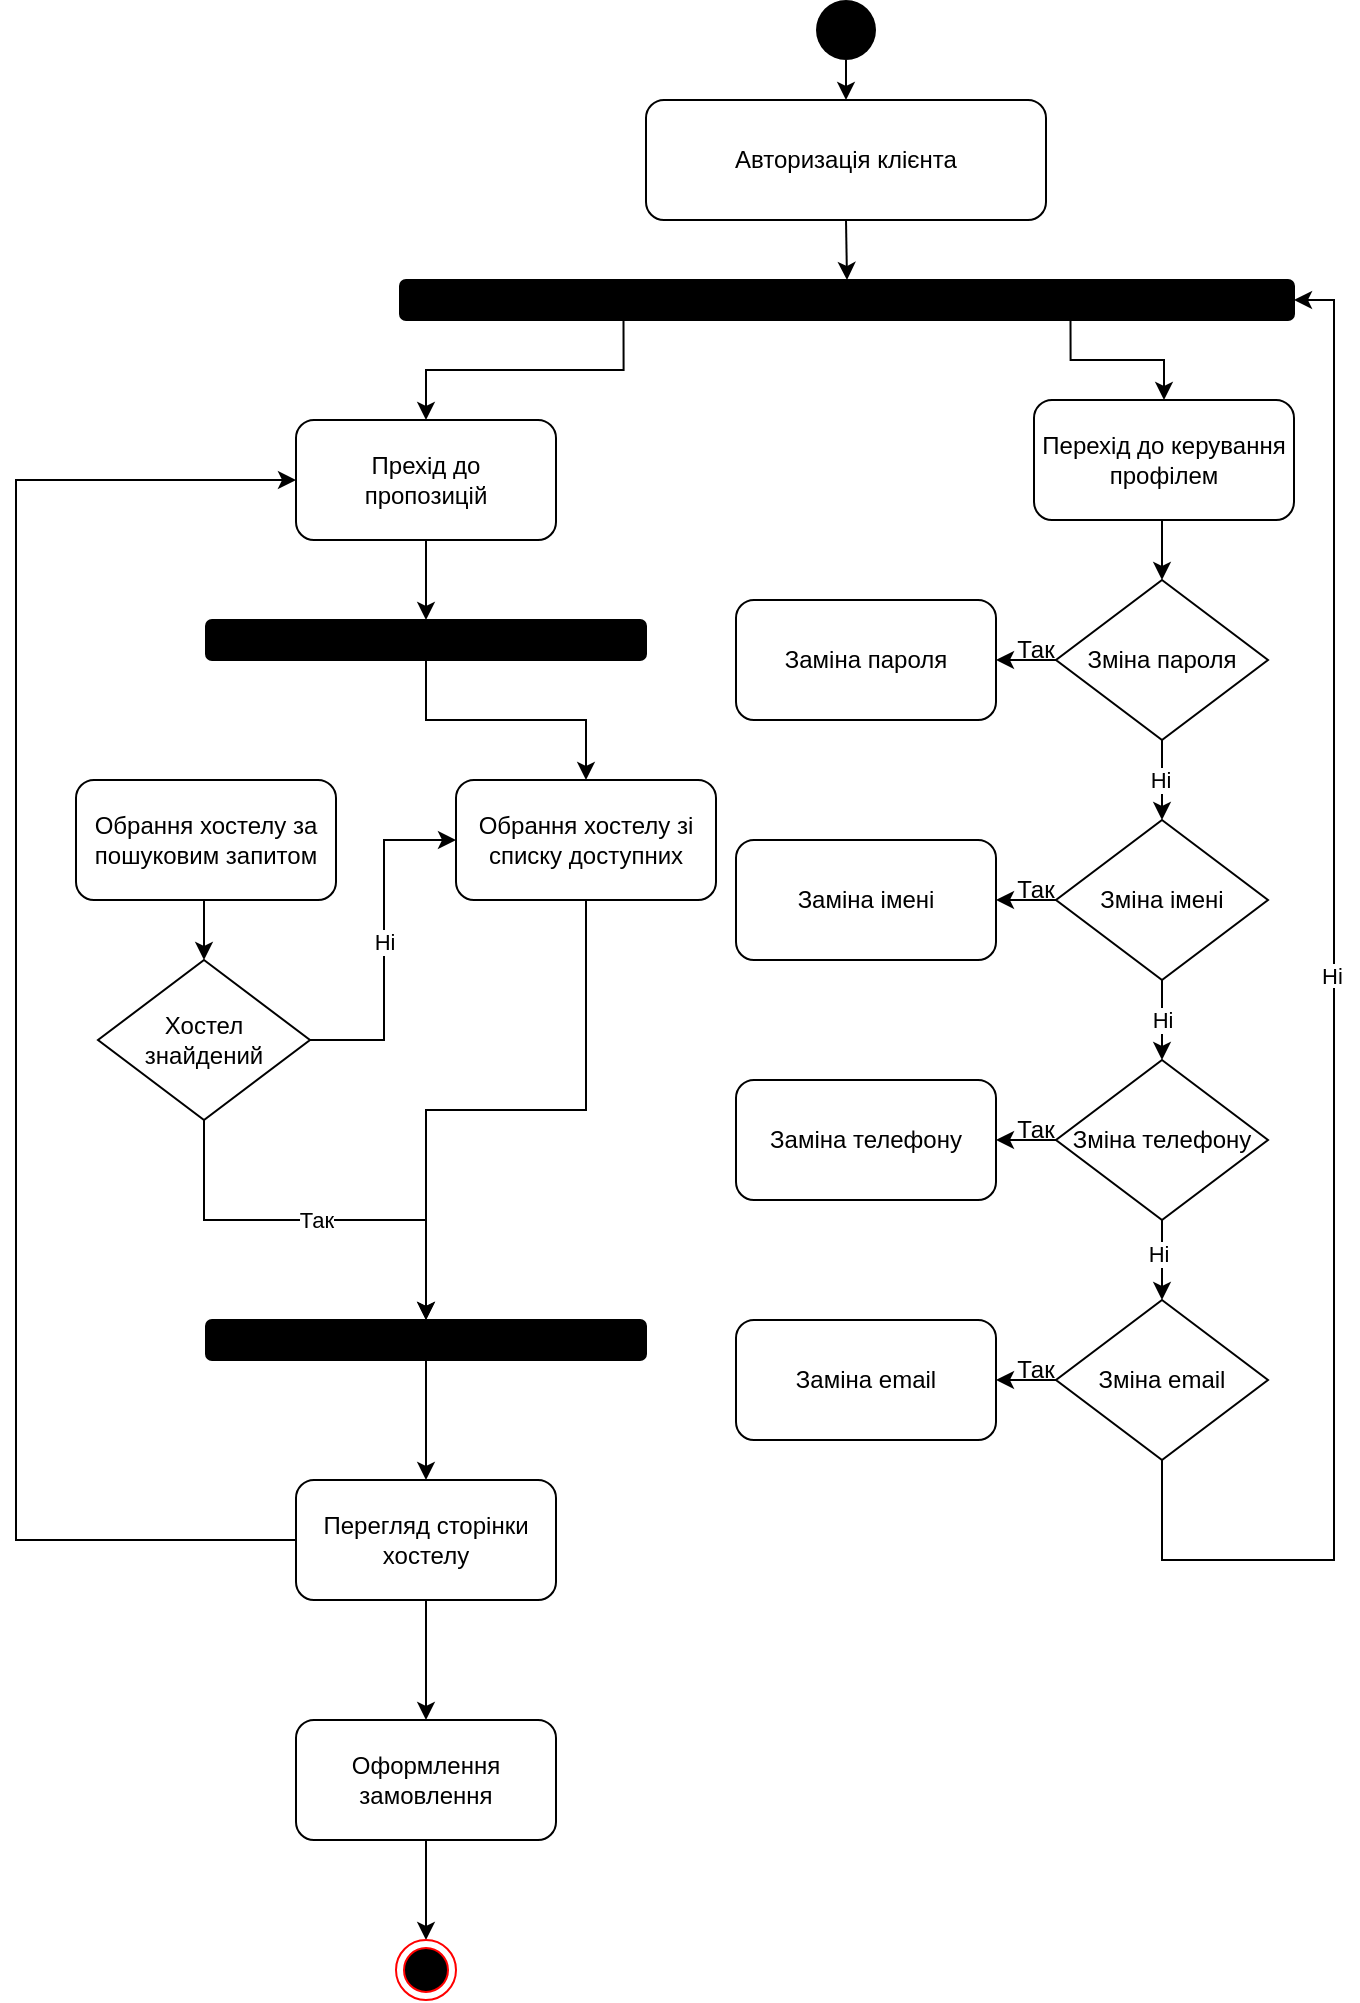 <mxfile version="15.8.6" type="github">
  <diagram name="Page-1" id="0783ab3e-0a74-02c8-0abd-f7b4e66b4bec">
    <mxGraphModel dx="767" dy="1175" grid="1" gridSize="10" guides="1" tooltips="1" connect="1" arrows="1" fold="1" page="1" pageScale="1" pageWidth="850" pageHeight="1100" background="none" math="0" shadow="0">
      <root>
        <mxCell id="0" />
        <mxCell id="1" parent="0" />
        <mxCell id="IulTRwujaKqUeMv-euTl-5" style="edgeStyle=orthogonalEdgeStyle;rounded=0;orthogonalLoop=1;jettySize=auto;html=1;exitX=0.5;exitY=1;exitDx=0;exitDy=0;entryX=0.5;entryY=0;entryDx=0;entryDy=0;" edge="1" parent="1" source="IulTRwujaKqUeMv-euTl-1" target="IulTRwujaKqUeMv-euTl-2">
          <mxGeometry relative="1" as="geometry" />
        </mxCell>
        <mxCell id="IulTRwujaKqUeMv-euTl-1" value="" style="ellipse;fillColor=#000000;strokeColor=none;" vertex="1" parent="1">
          <mxGeometry x="410" y="30" width="30" height="30" as="geometry" />
        </mxCell>
        <mxCell id="IulTRwujaKqUeMv-euTl-6" style="edgeStyle=orthogonalEdgeStyle;rounded=0;orthogonalLoop=1;jettySize=auto;html=1;exitX=0.5;exitY=1;exitDx=0;exitDy=0;entryX=0.5;entryY=0;entryDx=0;entryDy=0;" edge="1" parent="1" source="IulTRwujaKqUeMv-euTl-2" target="IulTRwujaKqUeMv-euTl-3">
          <mxGeometry relative="1" as="geometry" />
        </mxCell>
        <mxCell id="IulTRwujaKqUeMv-euTl-2" value="Авторизація клієнта" style="rounded=1;whiteSpace=wrap;html=1;" vertex="1" parent="1">
          <mxGeometry x="325" y="80" width="200" height="60" as="geometry" />
        </mxCell>
        <mxCell id="IulTRwujaKqUeMv-euTl-12" style="edgeStyle=orthogonalEdgeStyle;rounded=0;orthogonalLoop=1;jettySize=auto;html=1;exitX=0.25;exitY=1;exitDx=0;exitDy=0;entryX=0.5;entryY=0;entryDx=0;entryDy=0;" edge="1" parent="1" source="IulTRwujaKqUeMv-euTl-3" target="IulTRwujaKqUeMv-euTl-11">
          <mxGeometry relative="1" as="geometry" />
        </mxCell>
        <mxCell id="IulTRwujaKqUeMv-euTl-13" style="edgeStyle=orthogonalEdgeStyle;rounded=0;orthogonalLoop=1;jettySize=auto;html=1;exitX=0.75;exitY=1;exitDx=0;exitDy=0;" edge="1" parent="1" source="IulTRwujaKqUeMv-euTl-3" target="IulTRwujaKqUeMv-euTl-10">
          <mxGeometry relative="1" as="geometry" />
        </mxCell>
        <mxCell id="IulTRwujaKqUeMv-euTl-3" value="" style="rounded=1;whiteSpace=wrap;html=1;fillColor=#000000;" vertex="1" parent="1">
          <mxGeometry x="202" y="170" width="447" height="20" as="geometry" />
        </mxCell>
        <mxCell id="IulTRwujaKqUeMv-euTl-15" style="edgeStyle=orthogonalEdgeStyle;rounded=0;orthogonalLoop=1;jettySize=auto;html=1;exitX=0.5;exitY=1;exitDx=0;exitDy=0;entryX=0.5;entryY=0;entryDx=0;entryDy=0;" edge="1" parent="1" source="IulTRwujaKqUeMv-euTl-10" target="IulTRwujaKqUeMv-euTl-14">
          <mxGeometry relative="1" as="geometry" />
        </mxCell>
        <mxCell id="IulTRwujaKqUeMv-euTl-10" value="Перехід до керування профілем" style="rounded=1;whiteSpace=wrap;html=1;fillColor=#FFFFFF;" vertex="1" parent="1">
          <mxGeometry x="519" y="230" width="130" height="60" as="geometry" />
        </mxCell>
        <mxCell id="IulTRwujaKqUeMv-euTl-43" style="edgeStyle=orthogonalEdgeStyle;rounded=0;orthogonalLoop=1;jettySize=auto;html=1;exitX=0.5;exitY=1;exitDx=0;exitDy=0;entryX=0.5;entryY=0;entryDx=0;entryDy=0;" edge="1" parent="1" source="IulTRwujaKqUeMv-euTl-11" target="IulTRwujaKqUeMv-euTl-42">
          <mxGeometry relative="1" as="geometry" />
        </mxCell>
        <mxCell id="IulTRwujaKqUeMv-euTl-11" value="Прехід до&lt;br&gt;пропозицій" style="rounded=1;whiteSpace=wrap;html=1;fillColor=#FFFFFF;" vertex="1" parent="1">
          <mxGeometry x="150" y="240" width="130" height="60" as="geometry" />
        </mxCell>
        <mxCell id="IulTRwujaKqUeMv-euTl-19" style="edgeStyle=orthogonalEdgeStyle;rounded=0;orthogonalLoop=1;jettySize=auto;html=1;exitX=0.5;exitY=1;exitDx=0;exitDy=0;" edge="1" parent="1" source="IulTRwujaKqUeMv-euTl-14" target="IulTRwujaKqUeMv-euTl-16">
          <mxGeometry relative="1" as="geometry" />
        </mxCell>
        <mxCell id="IulTRwujaKqUeMv-euTl-27" style="edgeStyle=orthogonalEdgeStyle;rounded=0;orthogonalLoop=1;jettySize=auto;html=1;exitX=0;exitY=0.5;exitDx=0;exitDy=0;entryX=1;entryY=0.5;entryDx=0;entryDy=0;" edge="1" parent="1" source="IulTRwujaKqUeMv-euTl-14" target="IulTRwujaKqUeMv-euTl-23">
          <mxGeometry relative="1" as="geometry" />
        </mxCell>
        <mxCell id="IulTRwujaKqUeMv-euTl-14" value="Зміна пароля" style="rhombus;whiteSpace=wrap;html=1;fillColor=#FFFFFF;" vertex="1" parent="1">
          <mxGeometry x="530" y="320" width="106" height="80" as="geometry" />
        </mxCell>
        <mxCell id="IulTRwujaKqUeMv-euTl-21" style="edgeStyle=orthogonalEdgeStyle;rounded=0;orthogonalLoop=1;jettySize=auto;html=1;exitX=0.5;exitY=1;exitDx=0;exitDy=0;entryX=0.5;entryY=0;entryDx=0;entryDy=0;" edge="1" parent="1" source="IulTRwujaKqUeMv-euTl-16" target="IulTRwujaKqUeMv-euTl-17">
          <mxGeometry relative="1" as="geometry">
            <Array as="points">
              <mxPoint x="583" y="540" />
              <mxPoint x="583" y="540" />
            </Array>
          </mxGeometry>
        </mxCell>
        <mxCell id="IulTRwujaKqUeMv-euTl-28" style="edgeStyle=orthogonalEdgeStyle;rounded=0;orthogonalLoop=1;jettySize=auto;html=1;exitX=0;exitY=0.5;exitDx=0;exitDy=0;" edge="1" parent="1" source="IulTRwujaKqUeMv-euTl-16" target="IulTRwujaKqUeMv-euTl-24">
          <mxGeometry relative="1" as="geometry" />
        </mxCell>
        <mxCell id="IulTRwujaKqUeMv-euTl-16" value="Зміна імені" style="rhombus;whiteSpace=wrap;html=1;fillColor=#FFFFFF;" vertex="1" parent="1">
          <mxGeometry x="530" y="440" width="106" height="80" as="geometry" />
        </mxCell>
        <mxCell id="IulTRwujaKqUeMv-euTl-22" style="edgeStyle=orthogonalEdgeStyle;rounded=0;orthogonalLoop=1;jettySize=auto;html=1;exitX=0.5;exitY=1;exitDx=0;exitDy=0;entryX=0.5;entryY=0;entryDx=0;entryDy=0;" edge="1" parent="1" source="IulTRwujaKqUeMv-euTl-17" target="IulTRwujaKqUeMv-euTl-18">
          <mxGeometry relative="1" as="geometry" />
        </mxCell>
        <mxCell id="IulTRwujaKqUeMv-euTl-35" value="Ні" style="edgeLabel;html=1;align=center;verticalAlign=middle;resizable=0;points=[];" vertex="1" connectable="0" parent="IulTRwujaKqUeMv-euTl-22">
          <mxGeometry x="-0.183" y="-2" relative="1" as="geometry">
            <mxPoint as="offset" />
          </mxGeometry>
        </mxCell>
        <mxCell id="IulTRwujaKqUeMv-euTl-29" style="edgeStyle=orthogonalEdgeStyle;rounded=0;orthogonalLoop=1;jettySize=auto;html=1;exitX=0;exitY=0.5;exitDx=0;exitDy=0;entryX=1;entryY=0.5;entryDx=0;entryDy=0;" edge="1" parent="1" source="IulTRwujaKqUeMv-euTl-17" target="IulTRwujaKqUeMv-euTl-25">
          <mxGeometry relative="1" as="geometry" />
        </mxCell>
        <mxCell id="IulTRwujaKqUeMv-euTl-17" value="Зміна телефону" style="rhombus;whiteSpace=wrap;html=1;fillColor=#FFFFFF;" vertex="1" parent="1">
          <mxGeometry x="530" y="560" width="106" height="80" as="geometry" />
        </mxCell>
        <mxCell id="IulTRwujaKqUeMv-euTl-30" style="edgeStyle=orthogonalEdgeStyle;rounded=0;orthogonalLoop=1;jettySize=auto;html=1;exitX=0;exitY=0.5;exitDx=0;exitDy=0;entryX=1;entryY=0.5;entryDx=0;entryDy=0;" edge="1" parent="1" source="IulTRwujaKqUeMv-euTl-18" target="IulTRwujaKqUeMv-euTl-26">
          <mxGeometry relative="1" as="geometry" />
        </mxCell>
        <mxCell id="IulTRwujaKqUeMv-euTl-38" style="edgeStyle=orthogonalEdgeStyle;rounded=0;orthogonalLoop=1;jettySize=auto;html=1;exitX=0.5;exitY=1;exitDx=0;exitDy=0;entryX=1;entryY=0.5;entryDx=0;entryDy=0;" edge="1" parent="1" source="IulTRwujaKqUeMv-euTl-18" target="IulTRwujaKqUeMv-euTl-3">
          <mxGeometry relative="1" as="geometry">
            <mxPoint x="582.833" y="820" as="targetPoint" />
            <Array as="points">
              <mxPoint x="583" y="810" />
              <mxPoint x="669" y="810" />
              <mxPoint x="669" y="180" />
            </Array>
          </mxGeometry>
        </mxCell>
        <mxCell id="IulTRwujaKqUeMv-euTl-18" value="Зміна email" style="rhombus;whiteSpace=wrap;html=1;fillColor=#FFFFFF;" vertex="1" parent="1">
          <mxGeometry x="530" y="680" width="106" height="80" as="geometry" />
        </mxCell>
        <mxCell id="IulTRwujaKqUeMv-euTl-23" value="Заміна пароля" style="rounded=1;whiteSpace=wrap;html=1;fillColor=#FFFFFF;" vertex="1" parent="1">
          <mxGeometry x="370" y="330" width="130" height="60" as="geometry" />
        </mxCell>
        <mxCell id="IulTRwujaKqUeMv-euTl-24" value="Заміна імені" style="rounded=1;whiteSpace=wrap;html=1;fillColor=#FFFFFF;" vertex="1" parent="1">
          <mxGeometry x="370" y="450" width="130" height="60" as="geometry" />
        </mxCell>
        <mxCell id="IulTRwujaKqUeMv-euTl-25" value="Заміна телефону" style="rounded=1;whiteSpace=wrap;html=1;fillColor=#FFFFFF;" vertex="1" parent="1">
          <mxGeometry x="370" y="570" width="130" height="60" as="geometry" />
        </mxCell>
        <mxCell id="IulTRwujaKqUeMv-euTl-26" value="Заміна email" style="rounded=1;whiteSpace=wrap;html=1;fillColor=#FFFFFF;" vertex="1" parent="1">
          <mxGeometry x="370" y="690" width="130" height="60" as="geometry" />
        </mxCell>
        <mxCell id="IulTRwujaKqUeMv-euTl-31" value="Так" style="text;html=1;strokeColor=none;fillColor=none;align=center;verticalAlign=middle;whiteSpace=wrap;rounded=0;" vertex="1" parent="1">
          <mxGeometry x="490" y="340" width="60" height="30" as="geometry" />
        </mxCell>
        <mxCell id="IulTRwujaKqUeMv-euTl-32" value="Так" style="text;html=1;strokeColor=none;fillColor=none;align=center;verticalAlign=middle;whiteSpace=wrap;rounded=0;" vertex="1" parent="1">
          <mxGeometry x="490" y="460" width="60" height="30" as="geometry" />
        </mxCell>
        <mxCell id="IulTRwujaKqUeMv-euTl-33" value="Так" style="text;html=1;strokeColor=none;fillColor=none;align=center;verticalAlign=middle;whiteSpace=wrap;rounded=0;" vertex="1" parent="1">
          <mxGeometry x="490" y="580" width="60" height="30" as="geometry" />
        </mxCell>
        <mxCell id="IulTRwujaKqUeMv-euTl-34" value="Так" style="text;html=1;strokeColor=none;fillColor=none;align=center;verticalAlign=middle;whiteSpace=wrap;rounded=0;" vertex="1" parent="1">
          <mxGeometry x="490" y="700" width="60" height="30" as="geometry" />
        </mxCell>
        <mxCell id="IulTRwujaKqUeMv-euTl-36" value="Ні" style="edgeLabel;html=1;align=center;verticalAlign=middle;resizable=0;points=[];" vertex="1" connectable="0" parent="1">
          <mxGeometry x="583" y="540.003" as="geometry" />
        </mxCell>
        <mxCell id="IulTRwujaKqUeMv-euTl-37" value="Ні" style="edgeLabel;html=1;align=center;verticalAlign=middle;resizable=0;points=[];" vertex="1" connectable="0" parent="1">
          <mxGeometry x="594" y="673.333" as="geometry">
            <mxPoint x="-12" y="-254" as="offset" />
          </mxGeometry>
        </mxCell>
        <mxCell id="IulTRwujaKqUeMv-euTl-39" value="&lt;span style=&quot;color: rgb(0, 0, 0); font-family: helvetica; font-size: 11px; font-style: normal; font-weight: 400; letter-spacing: normal; text-align: center; text-indent: 0px; text-transform: none; word-spacing: 0px; background-color: rgb(255, 255, 255); display: inline; float: none;&quot;&gt;Ні&lt;/span&gt;" style="text;whiteSpace=wrap;html=1;" vertex="1" parent="1">
          <mxGeometry x="661" y="504" width="20" height="30" as="geometry" />
        </mxCell>
        <mxCell id="IulTRwujaKqUeMv-euTl-45" style="edgeStyle=orthogonalEdgeStyle;rounded=0;orthogonalLoop=1;jettySize=auto;html=1;exitX=0.5;exitY=1;exitDx=0;exitDy=0;" edge="1" parent="1" source="IulTRwujaKqUeMv-euTl-42" target="IulTRwujaKqUeMv-euTl-44">
          <mxGeometry relative="1" as="geometry" />
        </mxCell>
        <mxCell id="IulTRwujaKqUeMv-euTl-42" value="" style="rounded=1;whiteSpace=wrap;html=1;fillColor=#000000;" vertex="1" parent="1">
          <mxGeometry x="105" y="340" width="220" height="20" as="geometry" />
        </mxCell>
        <mxCell id="IulTRwujaKqUeMv-euTl-47" style="edgeStyle=orthogonalEdgeStyle;rounded=0;orthogonalLoop=1;jettySize=auto;html=1;exitX=0.5;exitY=1;exitDx=0;exitDy=0;entryX=0.5;entryY=0;entryDx=0;entryDy=0;" edge="1" parent="1" source="IulTRwujaKqUeMv-euTl-44" target="IulTRwujaKqUeMv-euTl-46">
          <mxGeometry relative="1" as="geometry" />
        </mxCell>
        <mxCell id="IulTRwujaKqUeMv-euTl-44" value="Обрання хостелу зі списку доступних" style="rounded=1;whiteSpace=wrap;html=1;fillColor=#FFFFFF;" vertex="1" parent="1">
          <mxGeometry x="230" y="420" width="130" height="60" as="geometry" />
        </mxCell>
        <mxCell id="IulTRwujaKqUeMv-euTl-51" style="edgeStyle=orthogonalEdgeStyle;rounded=0;orthogonalLoop=1;jettySize=auto;html=1;exitX=0.5;exitY=1;exitDx=0;exitDy=0;entryX=0.5;entryY=0;entryDx=0;entryDy=0;" edge="1" parent="1" source="IulTRwujaKqUeMv-euTl-46" target="IulTRwujaKqUeMv-euTl-48">
          <mxGeometry relative="1" as="geometry" />
        </mxCell>
        <mxCell id="IulTRwujaKqUeMv-euTl-46" value="" style="rounded=1;whiteSpace=wrap;html=1;fillColor=#000000;" vertex="1" parent="1">
          <mxGeometry x="105" y="690" width="220" height="20" as="geometry" />
        </mxCell>
        <mxCell id="IulTRwujaKqUeMv-euTl-50" style="edgeStyle=orthogonalEdgeStyle;rounded=0;orthogonalLoop=1;jettySize=auto;html=1;exitX=0;exitY=0.5;exitDx=0;exitDy=0;entryX=0;entryY=0.5;entryDx=0;entryDy=0;" edge="1" parent="1" source="IulTRwujaKqUeMv-euTl-48" target="IulTRwujaKqUeMv-euTl-11">
          <mxGeometry relative="1" as="geometry">
            <Array as="points">
              <mxPoint x="10" y="800" />
              <mxPoint x="10" y="270" />
            </Array>
          </mxGeometry>
        </mxCell>
        <mxCell id="IulTRwujaKqUeMv-euTl-57" style="edgeStyle=orthogonalEdgeStyle;rounded=0;orthogonalLoop=1;jettySize=auto;html=1;exitX=0.5;exitY=1;exitDx=0;exitDy=0;" edge="1" parent="1" source="IulTRwujaKqUeMv-euTl-48" target="IulTRwujaKqUeMv-euTl-49">
          <mxGeometry relative="1" as="geometry" />
        </mxCell>
        <mxCell id="IulTRwujaKqUeMv-euTl-48" value="Перегляд сторінки хостелу" style="rounded=1;whiteSpace=wrap;html=1;fillColor=#FFFFFF;" vertex="1" parent="1">
          <mxGeometry x="150" y="770" width="130" height="60" as="geometry" />
        </mxCell>
        <mxCell id="IulTRwujaKqUeMv-euTl-59" style="edgeStyle=orthogonalEdgeStyle;rounded=0;orthogonalLoop=1;jettySize=auto;html=1;exitX=0.5;exitY=1;exitDx=0;exitDy=0;entryX=0.5;entryY=0;entryDx=0;entryDy=0;" edge="1" parent="1" source="IulTRwujaKqUeMv-euTl-49" target="IulTRwujaKqUeMv-euTl-58">
          <mxGeometry relative="1" as="geometry" />
        </mxCell>
        <mxCell id="IulTRwujaKqUeMv-euTl-49" value="Оформлення замовлення" style="rounded=1;whiteSpace=wrap;html=1;fillColor=#FFFFFF;" vertex="1" parent="1">
          <mxGeometry x="150" y="890" width="130" height="60" as="geometry" />
        </mxCell>
        <mxCell id="IulTRwujaKqUeMv-euTl-54" style="edgeStyle=orthogonalEdgeStyle;rounded=0;orthogonalLoop=1;jettySize=auto;html=1;exitX=0.5;exitY=1;exitDx=0;exitDy=0;entryX=0.5;entryY=0;entryDx=0;entryDy=0;" edge="1" parent="1" source="IulTRwujaKqUeMv-euTl-52" target="IulTRwujaKqUeMv-euTl-53">
          <mxGeometry relative="1" as="geometry" />
        </mxCell>
        <mxCell id="IulTRwujaKqUeMv-euTl-52" value="Обрання хостелу за пошуковим запитом" style="rounded=1;whiteSpace=wrap;html=1;fillColor=#FFFFFF;" vertex="1" parent="1">
          <mxGeometry x="40" y="420" width="130" height="60" as="geometry" />
        </mxCell>
        <mxCell id="IulTRwujaKqUeMv-euTl-55" value="Так" style="edgeStyle=orthogonalEdgeStyle;rounded=0;orthogonalLoop=1;jettySize=auto;html=1;exitX=0.5;exitY=1;exitDx=0;exitDy=0;entryX=0.5;entryY=0;entryDx=0;entryDy=0;" edge="1" parent="1" source="IulTRwujaKqUeMv-euTl-53" target="IulTRwujaKqUeMv-euTl-46">
          <mxGeometry relative="1" as="geometry" />
        </mxCell>
        <mxCell id="IulTRwujaKqUeMv-euTl-56" value="Ні" style="edgeStyle=orthogonalEdgeStyle;rounded=0;orthogonalLoop=1;jettySize=auto;html=1;exitX=1;exitY=0.5;exitDx=0;exitDy=0;entryX=0;entryY=0.5;entryDx=0;entryDy=0;" edge="1" parent="1" source="IulTRwujaKqUeMv-euTl-53" target="IulTRwujaKqUeMv-euTl-44">
          <mxGeometry relative="1" as="geometry">
            <Array as="points">
              <mxPoint x="194" y="550" />
              <mxPoint x="194" y="450" />
            </Array>
          </mxGeometry>
        </mxCell>
        <mxCell id="IulTRwujaKqUeMv-euTl-53" value="Хостел&lt;br&gt;знайдений" style="rhombus;whiteSpace=wrap;html=1;fillColor=#FFFFFF;" vertex="1" parent="1">
          <mxGeometry x="51" y="510" width="106" height="80" as="geometry" />
        </mxCell>
        <mxCell id="IulTRwujaKqUeMv-euTl-58" value="" style="ellipse;html=1;shape=endState;fillColor=#000000;strokeColor=#ff0000;" vertex="1" parent="1">
          <mxGeometry x="200" y="1000" width="30" height="30" as="geometry" />
        </mxCell>
      </root>
    </mxGraphModel>
  </diagram>
</mxfile>
